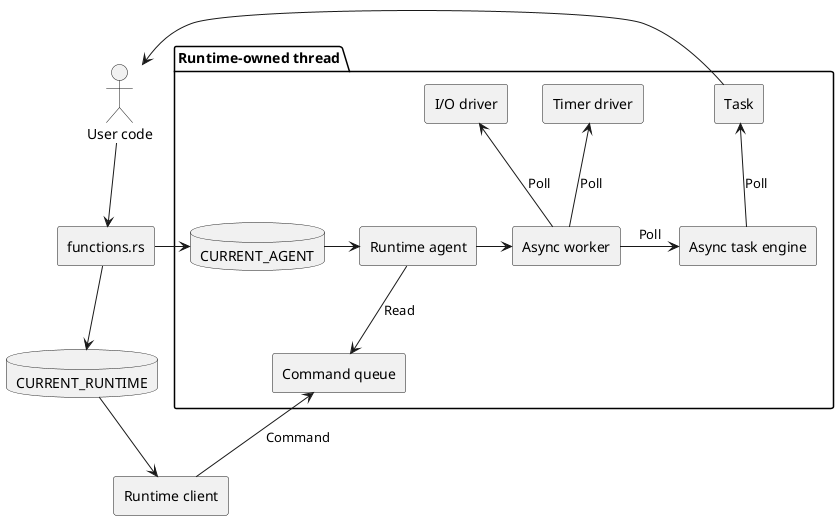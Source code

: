 @startuml

actor "User code" as User

rectangle "functions.rs" as Functions

User --> Functions

database "CURRENT_RUNTIME" as CurrentRuntime

package "Runtime-owned thread" {
    database "CURRENT_AGENT" as CurrentAgent
    rectangle "Runtime agent" as Agent
    rectangle "Async worker" as Async
    rectangle "Async task engine" as AsyncEngine

    CurrentAgent -> Agent
    Agent -> Async
    Async -> AsyncEngine : Poll

    rectangle "I/O driver" as IO
    Async -up-> IO : Poll

    rectangle "Timer driver" as Timers
    Async -up-> Timers : Poll

    rectangle "Task" as Task

    AsyncEngine -up-> Task : Poll
    Task -left-> User

    rectangle "Command queue" as AgentTask
    Agent --> AgentTask : Read
}

Functions --> CurrentRuntime
Functions -> CurrentAgent

rectangle "Runtime client" as RuntimeClient

CurrentRuntime -> RuntimeClient
RuntimeClient -up-> AgentTask : Command

@enduml